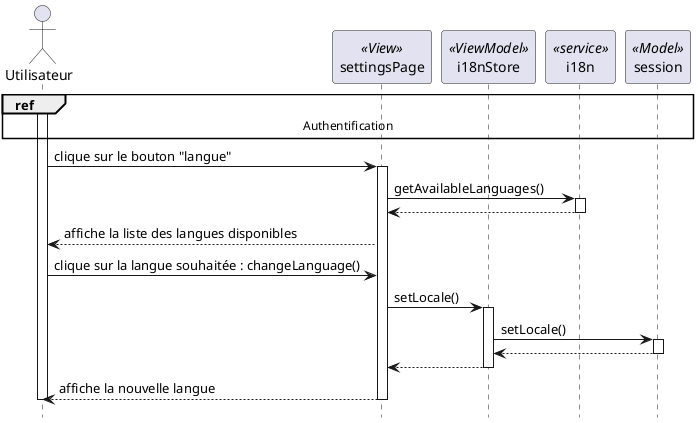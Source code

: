 @startuml sequence_change_language

hide footbox


actor "Utilisateur" as user
participant "settingsPage" as settingsPage << View >>
participant "i18nStore" as i18nStore << ViewModel >>
participant "i18n" as i18n << service >>
participant "session" as locale << Model >>

ref over user,settingsPage,i18nStore,locale : Authentification

activate user
user -> settingsPage : clique sur le bouton "langue"
activate settingsPage
settingsPage -> i18n : getAvailableLanguages()
activate i18n
i18n --> settingsPage 
deactivate i18n
settingsPage --> user  : affiche la liste des langues disponibles
user -> settingsPage : clique sur la langue souhaitée : changeLanguage()
settingsPage -> i18nStore : setLocale()
activate i18nStore
i18nStore -> locale : setLocale()
activate locale
locale --> i18nStore
deactivate locale
i18nStore --> settingsPage
deactivate i18nStore
settingsPage --> user : affiche la nouvelle langue
deactivate settingsPage


deactivate user
